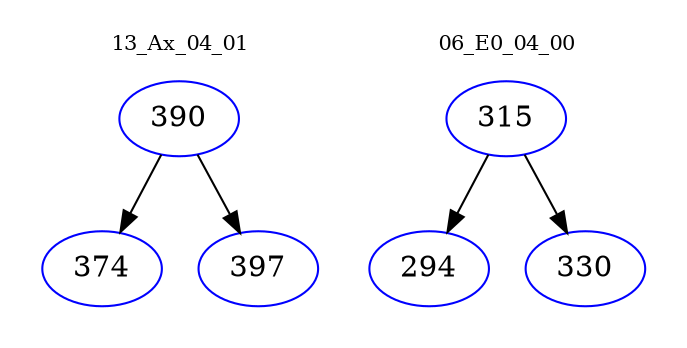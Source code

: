 digraph{
subgraph cluster_0 {
color = white
label = "13_Ax_04_01";
fontsize=10;
T0_390 [label="390", color="blue"]
T0_390 -> T0_374 [color="black"]
T0_374 [label="374", color="blue"]
T0_390 -> T0_397 [color="black"]
T0_397 [label="397", color="blue"]
}
subgraph cluster_1 {
color = white
label = "06_E0_04_00";
fontsize=10;
T1_315 [label="315", color="blue"]
T1_315 -> T1_294 [color="black"]
T1_294 [label="294", color="blue"]
T1_315 -> T1_330 [color="black"]
T1_330 [label="330", color="blue"]
}
}
